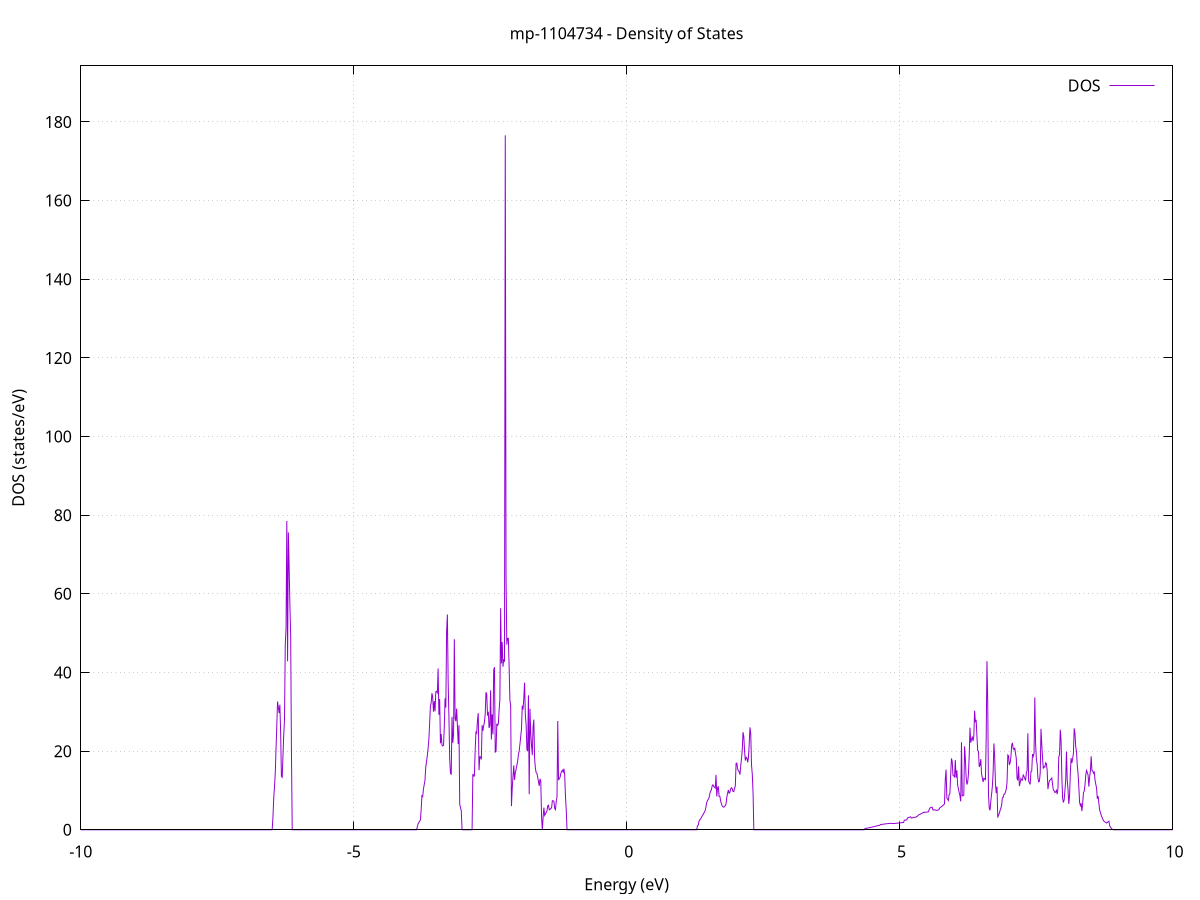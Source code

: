 set title 'mp-1104734 - Density of States'
set xlabel 'Energy (eV)'
set ylabel 'DOS (states/eV)'
set grid
set xrange [-10:10]
set yrange [0:194.256]
set xzeroaxis lt -1
set terminal png size 800,600
set output 'mp-1104734_dos_gnuplot.png'
plot '-' using 1:2 with lines title 'DOS'
-18.076300 0.000000
-18.062200 0.000000
-18.048100 0.000000
-18.033900 0.000000
-18.019800 0.000000
-18.005600 0.000000
-17.991500 0.000000
-17.977300 0.000000
-17.963200 0.000000
-17.949100 0.000000
-17.934900 0.000000
-17.920800 0.000000
-17.906600 0.000000
-17.892500 0.000000
-17.878400 0.000000
-17.864200 0.000000
-17.850100 0.000000
-17.835900 0.000000
-17.821800 0.000000
-17.807600 0.000000
-17.793500 0.000000
-17.779400 0.000000
-17.765200 0.000000
-17.751100 0.000000
-17.736900 0.000000
-17.722800 0.000000
-17.708700 0.000000
-17.694500 0.000000
-17.680400 0.000000
-17.666200 0.000000
-17.652100 0.000000
-17.637900 0.000000
-17.623800 0.000000
-17.609700 0.000000
-17.595500 0.000000
-17.581400 0.000000
-17.567200 0.000000
-17.553100 0.000000
-17.539000 0.000000
-17.524800 0.000000
-17.510700 0.000000
-17.496500 0.000000
-17.482400 0.000000
-17.468200 0.000000
-17.454100 0.000000
-17.440000 0.000000
-17.425800 0.000000
-17.411700 0.000000
-17.397500 0.000000
-17.383400 0.000000
-17.369300 0.000000
-17.355100 0.000000
-17.341000 0.000000
-17.326800 0.000000
-17.312700 0.000000
-17.298500 0.000000
-17.284400 0.000000
-17.270300 0.000000
-17.256100 0.000000
-17.242000 0.000000
-17.227800 0.000000
-17.213700 0.000000
-17.199600 0.000000
-17.185400 0.000000
-17.171300 0.000000
-17.157100 0.000000
-17.143000 0.000000
-17.128800 0.000000
-17.114700 0.000000
-17.100600 0.000000
-17.086400 0.000000
-17.072300 0.000000
-17.058100 0.000000
-17.044000 0.000000
-17.029900 0.000000
-17.015700 0.000000
-17.001600 0.000000
-16.987400 0.000000
-16.973300 0.000000
-16.959100 0.000000
-16.945000 0.000000
-16.930900 0.000000
-16.916700 0.000000
-16.902600 0.000000
-16.888400 0.000000
-16.874300 0.000000
-16.860200 0.000000
-16.846000 0.000000
-16.831900 0.000000
-16.817700 0.000000
-16.803600 0.000000
-16.789400 8.651400
-16.775300 34.704800
-16.761200 99.528600
-16.747000 130.820700
-16.732900 0.000000
-16.718700 0.000000
-16.704600 0.000000
-16.690500 0.000000
-16.676300 0.000000
-16.662200 0.000000
-16.648000 0.000000
-16.633900 0.000000
-16.619700 0.000000
-16.605600 0.000000
-16.591500 0.000000
-16.577300 0.000000
-16.563200 0.000000
-16.549000 0.000000
-16.534900 0.000000
-16.520800 0.000000
-16.506600 0.000000
-16.492500 0.000000
-16.478300 0.000000
-16.464200 0.000000
-16.450000 0.000000
-16.435900 0.000000
-16.421800 0.000000
-16.407600 0.000000
-16.393500 0.000000
-16.379300 0.000000
-16.365200 0.000000
-16.351100 0.000000
-16.336900 0.000000
-16.322800 0.000000
-16.308600 0.000000
-16.294500 0.000000
-16.280300 0.000000
-16.266200 0.000000
-16.252100 0.000000
-16.237900 0.000000
-16.223800 0.000000
-16.209600 0.000000
-16.195500 0.000000
-16.181400 0.000000
-16.167200 0.000000
-16.153100 0.000000
-16.138900 0.000000
-16.124800 0.000000
-16.110600 0.000000
-16.096500 0.000000
-16.082400 0.000000
-16.068200 0.000000
-16.054100 0.000000
-16.039900 0.000000
-16.025800 0.000000
-16.011700 0.000000
-15.997500 0.000000
-15.983400 0.000000
-15.969200 0.000000
-15.955100 0.000000
-15.940900 0.000000
-15.926800 0.000000
-15.912700 0.000000
-15.898500 0.000000
-15.884400 0.000000
-15.870200 0.000000
-15.856100 0.000000
-15.842000 0.000000
-15.827800 0.000000
-15.813700 0.000000
-15.799500 0.000000
-15.785400 0.000000
-15.771200 0.000000
-15.757100 0.000000
-15.743000 0.000000
-15.728800 0.000000
-15.714700 0.000000
-15.700500 0.000000
-15.686400 0.000000
-15.672300 0.000000
-15.658100 0.000000
-15.644000 0.000000
-15.629800 0.000000
-15.615700 0.000000
-15.601500 0.000000
-15.587400 0.000000
-15.573300 0.000000
-15.559100 0.000000
-15.545000 0.000000
-15.530800 0.000000
-15.516700 0.000000
-15.502600 0.000000
-15.488400 0.000000
-15.474300 0.000000
-15.460100 0.000000
-15.446000 0.000000
-15.431800 0.000000
-15.417700 0.000000
-15.403600 0.000000
-15.389400 0.000000
-15.375300 0.000000
-15.361100 0.000000
-15.347000 0.000000
-15.332800 0.000000
-15.318700 0.000000
-15.304600 0.000000
-15.290400 27.517500
-15.276300 50.738900
-15.262100 81.003800
-15.248000 67.445100
-15.233900 24.303300
-15.219700 55.374900
-15.205600 113.280400
-15.191400 61.831600
-15.177300 183.863500
-15.163100 158.724800
-15.149000 0.000000
-15.134900 0.000000
-15.120700 0.000000
-15.106600 0.000000
-15.092400 0.000000
-15.078300 0.000000
-15.064200 0.000000
-15.050000 0.000000
-15.035900 0.000000
-15.021700 0.000000
-15.007600 0.000000
-14.993400 0.000000
-14.979300 0.000000
-14.965200 0.000000
-14.951000 0.000000
-14.936900 8.128400
-14.922700 17.621100
-14.908600 28.827000
-14.894500 44.245400
-14.880300 61.824100
-14.866200 49.673300
-14.852000 18.654800
-14.837900 92.222700
-14.823700 103.304600
-14.809600 89.337900
-14.795500 17.298600
-14.781300 0.000000
-14.767200 0.000000
-14.753000 0.000000
-14.738900 0.000000
-14.724800 0.000000
-14.710600 0.000000
-14.696500 0.000000
-14.682300 0.000000
-14.668200 0.000000
-14.654000 0.000000
-14.639900 0.000000
-14.625800 0.000000
-14.611600 0.000000
-14.597500 0.000000
-14.583300 0.000000
-14.569200 0.000000
-14.555100 0.000000
-14.540900 0.000000
-14.526800 0.000000
-14.512600 0.000000
-14.498500 0.000000
-14.484300 0.000000
-14.470200 0.000000
-14.456100 0.000000
-14.441900 0.000000
-14.427800 0.000000
-14.413600 0.000000
-14.399500 0.000000
-14.385400 0.000000
-14.371200 0.000000
-14.357100 0.000000
-14.342900 0.000000
-14.328800 0.000000
-14.314600 0.000000
-14.300500 0.000000
-14.286400 0.000000
-14.272200 0.000000
-14.258100 0.000000
-14.243900 0.000000
-14.229800 0.000000
-14.215700 0.000000
-14.201500 0.000000
-14.187400 0.000000
-14.173200 0.000000
-14.159100 0.000000
-14.144900 0.000000
-14.130800 0.000000
-14.116700 0.000000
-14.102500 0.000000
-14.088400 0.000000
-14.074200 0.000000
-14.060100 0.000000
-14.046000 0.000000
-14.031800 0.000000
-14.017700 0.000000
-14.003500 0.000000
-13.989400 0.000000
-13.975200 0.000000
-13.961100 0.000000
-13.947000 0.000000
-13.932800 0.000000
-13.918700 0.000000
-13.904500 0.000000
-13.890400 0.000000
-13.876300 0.000000
-13.862100 0.000000
-13.848000 0.000000
-13.833800 0.000000
-13.819700 0.000000
-13.805500 0.000000
-13.791400 0.000000
-13.777300 0.000000
-13.763100 0.000000
-13.749000 0.000000
-13.734800 0.000000
-13.720700 0.000000
-13.706600 0.000000
-13.692400 0.000000
-13.678300 0.000000
-13.664100 0.000000
-13.650000 0.000000
-13.635800 0.000000
-13.621700 0.000000
-13.607600 0.000000
-13.593400 0.000000
-13.579300 0.000000
-13.565100 0.000000
-13.551000 0.000000
-13.536900 0.000000
-13.522700 0.000000
-13.508600 0.000000
-13.494400 0.000000
-13.480300 0.000000
-13.466100 0.000000
-13.452000 0.000000
-13.437900 0.000000
-13.423700 0.000000
-13.409600 0.000000
-13.395400 0.000000
-13.381300 0.000000
-13.367200 0.000000
-13.353000 0.000000
-13.338900 0.000000
-13.324700 0.000000
-13.310600 0.000000
-13.296400 0.000000
-13.282300 0.000000
-13.268200 0.000000
-13.254000 0.000000
-13.239900 0.000000
-13.225700 0.000000
-13.211600 0.000000
-13.197500 0.000000
-13.183300 0.000000
-13.169200 0.000000
-13.155000 0.000000
-13.140900 0.000000
-13.126700 0.000000
-13.112600 0.000000
-13.098500 0.000000
-13.084300 0.000000
-13.070200 0.000000
-13.056000 0.000000
-13.041900 0.000000
-13.027800 0.000000
-13.013600 0.000000
-12.999500 0.000000
-12.985300 0.000000
-12.971200 0.000000
-12.957000 0.000000
-12.942900 0.000000
-12.928800 0.000000
-12.914600 0.000000
-12.900500 0.000000
-12.886300 0.000000
-12.872200 0.000000
-12.858100 0.000000
-12.843900 0.000000
-12.829800 0.000000
-12.815600 0.000000
-12.801500 0.000000
-12.787300 0.000000
-12.773200 0.000000
-12.759100 0.000000
-12.744900 0.000000
-12.730800 0.000000
-12.716600 0.000000
-12.702500 0.000000
-12.688400 0.000000
-12.674200 0.000000
-12.660100 0.000000
-12.645900 0.000000
-12.631800 0.000000
-12.617600 0.000000
-12.603500 0.000000
-12.589400 0.000000
-12.575200 0.000000
-12.561100 0.000000
-12.546900 0.000000
-12.532800 0.000000
-12.518700 0.000000
-12.504500 0.000000
-12.490400 0.000000
-12.476200 0.000000
-12.462100 0.000000
-12.447900 0.000000
-12.433800 0.000000
-12.419700 0.000000
-12.405500 0.000000
-12.391400 0.000000
-12.377200 0.000000
-12.363100 0.000000
-12.349000 0.000000
-12.334800 0.000000
-12.320700 0.000000
-12.306500 0.000000
-12.292400 0.000000
-12.278200 0.000000
-12.264100 0.000000
-12.250000 0.000000
-12.235800 0.000000
-12.221700 0.000000
-12.207500 0.000000
-12.193400 0.000000
-12.179300 0.000000
-12.165100 0.000000
-12.151000 0.000000
-12.136800 0.000000
-12.122700 0.000000
-12.108500 0.000000
-12.094400 0.000000
-12.080300 0.000000
-12.066100 0.000000
-12.052000 0.000000
-12.037800 2.911300
-12.023700 4.952300
-12.009600 7.428900
-11.995400 11.072200
-11.981300 12.844300
-11.967100 14.409600
-11.953000 21.760800
-11.938800 32.112500
-11.924700 51.193700
-11.910600 55.653200
-11.896400 32.850900
-11.882300 0.000000
-11.868100 0.000000
-11.854000 0.000000
-11.839900 0.000000
-11.825700 0.000000
-11.811600 0.000000
-11.797400 0.000000
-11.783300 0.000000
-11.769100 0.000000
-11.755000 0.000000
-11.740900 0.000000
-11.726700 0.000000
-11.712600 0.000000
-11.698400 0.000000
-11.684300 0.000000
-11.670200 0.000000
-11.656000 0.000000
-11.641900 0.000000
-11.627700 0.000000
-11.613600 0.000000
-11.599400 0.000000
-11.585300 0.000000
-11.571200 0.000000
-11.557000 0.000000
-11.542900 0.000000
-11.528700 0.000000
-11.514600 0.000000
-11.500500 0.000000
-11.486300 0.000000
-11.472200 0.000000
-11.458000 0.000000
-11.443900 0.000000
-11.429700 0.000000
-11.415600 0.000000
-11.401500 0.000000
-11.387300 0.000000
-11.373200 0.000000
-11.359000 0.000000
-11.344900 0.000000
-11.330800 0.000000
-11.316600 0.000000
-11.302500 0.000000
-11.288300 0.000000
-11.274200 0.000000
-11.260000 0.000000
-11.245900 0.000000
-11.231800 0.000000
-11.217600 0.000000
-11.203500 0.000000
-11.189300 0.000000
-11.175200 0.000000
-11.161000 0.000000
-11.146900 0.000000
-11.132800 0.000000
-11.118600 0.000000
-11.104500 0.000000
-11.090300 0.000000
-11.076200 0.000000
-11.062100 0.000000
-11.047900 0.000000
-11.033800 0.000000
-11.019600 0.000000
-11.005500 0.000000
-10.991300 0.000000
-10.977200 0.000000
-10.963100 0.000000
-10.948900 0.000000
-10.934800 0.000000
-10.920600 0.000000
-10.906500 0.000000
-10.892400 0.000000
-10.878200 0.000000
-10.864100 0.000000
-10.849900 0.000000
-10.835800 0.000000
-10.821600 0.000000
-10.807500 0.000000
-10.793400 0.000000
-10.779200 0.000000
-10.765100 0.000000
-10.750900 0.000000
-10.736800 0.000000
-10.722700 0.000000
-10.708500 0.000000
-10.694400 0.000000
-10.680200 0.000000
-10.666100 0.000000
-10.651900 0.000000
-10.637800 0.000000
-10.623700 0.000000
-10.609500 0.000000
-10.595400 0.000000
-10.581200 0.000000
-10.567100 0.000000
-10.553000 0.000000
-10.538800 0.000000
-10.524700 0.000000
-10.510500 0.000000
-10.496400 0.000000
-10.482200 0.000000
-10.468100 0.000000
-10.454000 0.000000
-10.439800 0.000000
-10.425700 0.000000
-10.411500 0.000000
-10.397400 0.000000
-10.383300 0.000000
-10.369100 0.000000
-10.355000 0.000000
-10.340800 0.000000
-10.326700 0.000000
-10.312500 0.000000
-10.298400 0.000000
-10.284300 0.000000
-10.270100 0.000000
-10.256000 0.000000
-10.241800 0.000000
-10.227700 0.000000
-10.213600 0.000000
-10.199400 0.000000
-10.185300 0.000000
-10.171100 0.000000
-10.157000 0.000000
-10.142800 0.000000
-10.128700 0.000000
-10.114600 0.000000
-10.100400 0.000000
-10.086300 0.000000
-10.072100 0.000000
-10.058000 0.000000
-10.043900 0.000000
-10.029700 0.000000
-10.015600 0.000000
-10.001400 0.000000
-9.987300 0.000000
-9.973100 0.000000
-9.959000 0.000000
-9.944900 0.000000
-9.930700 0.000000
-9.916600 0.000000
-9.902400 0.000000
-9.888300 0.000000
-9.874200 0.000000
-9.860000 0.000000
-9.845900 0.000000
-9.831700 0.000000
-9.817600 0.000000
-9.803400 0.000000
-9.789300 0.000000
-9.775200 0.000000
-9.761000 0.000000
-9.746900 0.000000
-9.732700 0.000000
-9.718600 0.000000
-9.704500 0.000000
-9.690300 0.000000
-9.676200 0.000000
-9.662000 0.000000
-9.647900 0.000000
-9.633700 0.000000
-9.619600 0.000000
-9.605500 0.000000
-9.591300 0.000000
-9.577200 0.000000
-9.563000 0.000000
-9.548900 0.000000
-9.534800 0.000000
-9.520600 0.000000
-9.506500 0.000000
-9.492300 0.000000
-9.478200 0.000000
-9.464000 0.000000
-9.449900 0.000000
-9.435800 0.000000
-9.421600 0.000000
-9.407500 0.000000
-9.393300 0.000000
-9.379200 0.000000
-9.365100 0.000000
-9.350900 0.000000
-9.336800 0.000000
-9.322600 0.000000
-9.308500 0.000000
-9.294300 0.000000
-9.280200 0.000000
-9.266100 0.000000
-9.251900 0.000000
-9.237800 0.000000
-9.223600 0.000000
-9.209500 0.000000
-9.195400 0.000000
-9.181200 0.000000
-9.167100 0.000000
-9.152900 0.000000
-9.138800 0.000000
-9.124600 0.000000
-9.110500 0.000000
-9.096400 0.000000
-9.082200 0.000000
-9.068100 0.000000
-9.053900 0.000000
-9.039800 0.000000
-9.025700 0.000000
-9.011500 0.000000
-8.997400 0.000000
-8.983200 0.000000
-8.969100 0.000000
-8.954900 0.000000
-8.940800 0.000000
-8.926700 0.000000
-8.912500 0.000000
-8.898400 0.000000
-8.884200 0.000000
-8.870100 0.000000
-8.856000 0.000000
-8.841800 0.000000
-8.827700 0.000000
-8.813500 0.000000
-8.799400 0.000000
-8.785200 0.000000
-8.771100 0.000000
-8.757000 0.000000
-8.742800 0.000000
-8.728700 0.000000
-8.714500 0.000000
-8.700400 0.000000
-8.686300 0.000000
-8.672100 0.000000
-8.658000 0.000000
-8.643800 0.000000
-8.629700 0.000000
-8.615500 0.000000
-8.601400 0.000000
-8.587300 0.000000
-8.573100 0.000000
-8.559000 0.000000
-8.544800 0.000000
-8.530700 0.000000
-8.516600 0.000000
-8.502400 0.000000
-8.488300 0.000000
-8.474100 0.000000
-8.460000 0.000000
-8.445800 0.000000
-8.431700 0.000000
-8.417600 0.000000
-8.403400 0.000000
-8.389300 0.000000
-8.375100 0.000000
-8.361000 0.000000
-8.346900 0.000000
-8.332700 0.000000
-8.318600 0.000000
-8.304400 0.000000
-8.290300 0.000000
-8.276100 0.000000
-8.262000 0.000000
-8.247900 0.000000
-8.233700 0.000000
-8.219600 0.000000
-8.205400 0.000000
-8.191300 0.000000
-8.177200 0.000000
-8.163000 0.000000
-8.148900 0.000000
-8.134700 0.000000
-8.120600 0.000000
-8.106400 0.000000
-8.092300 0.000000
-8.078200 0.000000
-8.064000 0.000000
-8.049900 0.000000
-8.035700 0.000000
-8.021600 0.000000
-8.007500 0.000000
-7.993300 0.000000
-7.979200 0.000000
-7.965000 0.000000
-7.950900 0.000000
-7.936700 0.000000
-7.922600 0.000000
-7.908500 0.000000
-7.894300 0.000000
-7.880200 0.000000
-7.866000 0.000000
-7.851900 0.000000
-7.837800 0.000000
-7.823600 0.000000
-7.809500 0.000000
-7.795300 0.000000
-7.781200 0.000000
-7.767000 0.000000
-7.752900 0.000000
-7.738800 0.000000
-7.724600 0.000000
-7.710500 0.000000
-7.696300 0.000000
-7.682200 0.000000
-7.668100 0.000000
-7.653900 0.000000
-7.639800 0.000000
-7.625600 0.000000
-7.611500 0.000000
-7.597300 0.000000
-7.583200 0.000000
-7.569100 0.000000
-7.554900 0.000000
-7.540800 0.000000
-7.526600 0.000000
-7.512500 0.000000
-7.498400 0.000000
-7.484200 0.000000
-7.470100 0.000000
-7.455900 0.000000
-7.441800 0.000000
-7.427600 0.000000
-7.413500 0.000000
-7.399400 0.000000
-7.385200 0.000000
-7.371100 0.000000
-7.356900 0.000000
-7.342800 0.000000
-7.328700 0.000000
-7.314500 0.000000
-7.300400 0.000000
-7.286200 0.000000
-7.272100 0.000000
-7.257900 0.000000
-7.243800 0.000000
-7.229700 0.000000
-7.215500 0.000000
-7.201400 0.000000
-7.187200 0.000000
-7.173100 0.000000
-7.159000 0.000000
-7.144800 0.000000
-7.130700 0.000000
-7.116500 0.000000
-7.102400 0.000000
-7.088200 0.000000
-7.074100 0.000000
-7.060000 0.000000
-7.045800 0.000000
-7.031700 0.000000
-7.017500 0.000000
-7.003400 0.000000
-6.989300 0.000000
-6.975100 0.000000
-6.961000 0.000000
-6.946800 0.000000
-6.932700 0.000000
-6.918500 0.000000
-6.904400 0.000000
-6.890300 0.000000
-6.876100 0.000000
-6.862000 0.000000
-6.847800 0.000000
-6.833700 0.000000
-6.819500 0.000000
-6.805400 0.000000
-6.791300 0.000000
-6.777100 0.000000
-6.763000 0.000000
-6.748800 0.000000
-6.734700 0.000000
-6.720600 0.000000
-6.706400 0.000000
-6.692300 0.000000
-6.678100 0.000000
-6.664000 0.000000
-6.649800 0.000000
-6.635700 0.000000
-6.621600 0.000000
-6.607400 0.000000
-6.593300 0.000000
-6.579100 0.000000
-6.565000 0.000000
-6.550900 0.000000
-6.536700 0.000000
-6.522600 0.000000
-6.508400 0.000000
-6.494300 0.000000
-6.480100 3.004600
-6.466000 7.902700
-6.451900 10.868800
-6.437700 14.218500
-6.423600 20.507000
-6.409400 26.343300
-6.395300 32.612200
-6.381200 31.147500
-6.367000 29.688500
-6.352900 31.787100
-6.338700 24.640900
-6.324600 13.598000
-6.310400 13.355900
-6.296300 18.657100
-6.282200 24.036900
-6.268000 28.061900
-6.253900 47.095300
-6.239700 51.149200
-6.225600 78.513000
-6.211500 42.834000
-6.197300 75.626500
-6.183200 66.903800
-6.169000 57.074000
-6.154900 49.348800
-6.140700 19.566300
-6.126600 0.000000
-6.112500 0.000000
-6.098300 0.000000
-6.084200 0.000000
-6.070000 0.000000
-6.055900 0.000000
-6.041800 0.000000
-6.027600 0.000000
-6.013500 0.000000
-5.999300 0.000000
-5.985200 0.000000
-5.971000 0.000000
-5.956900 0.000000
-5.942800 0.000000
-5.928600 0.000000
-5.914500 0.000000
-5.900300 0.000000
-5.886200 0.000000
-5.872100 0.000000
-5.857900 0.000000
-5.843800 0.000000
-5.829600 0.000000
-5.815500 0.000000
-5.801300 0.000000
-5.787200 0.000000
-5.773100 0.000000
-5.758900 0.000000
-5.744800 0.000000
-5.730600 0.000000
-5.716500 0.000000
-5.702400 0.000000
-5.688200 0.000000
-5.674100 0.000000
-5.659900 0.000000
-5.645800 0.000000
-5.631600 0.000000
-5.617500 0.000000
-5.603400 0.000000
-5.589200 0.000000
-5.575100 0.000000
-5.560900 0.000000
-5.546800 0.000000
-5.532700 0.000000
-5.518500 0.000000
-5.504400 0.000000
-5.490200 0.000000
-5.476100 0.000000
-5.461900 0.000000
-5.447800 0.000000
-5.433700 0.000000
-5.419500 0.000000
-5.405400 0.000000
-5.391200 0.000000
-5.377100 0.000000
-5.363000 0.000000
-5.348800 0.000000
-5.334700 0.000000
-5.320500 0.000000
-5.306400 0.000000
-5.292200 0.000000
-5.278100 0.000000
-5.264000 0.000000
-5.249800 0.000000
-5.235700 0.000000
-5.221500 0.000000
-5.207400 0.000000
-5.193300 0.000000
-5.179100 0.000000
-5.165000 0.000000
-5.150800 0.000000
-5.136700 0.000000
-5.122500 0.000000
-5.108400 0.000000
-5.094300 0.000000
-5.080100 0.000000
-5.066000 0.000000
-5.051800 0.000000
-5.037700 0.000000
-5.023600 0.000000
-5.009400 0.000000
-4.995300 0.000000
-4.981100 0.000000
-4.967000 0.000000
-4.952800 0.000000
-4.938700 0.000000
-4.924600 0.000000
-4.910400 0.000000
-4.896300 0.000000
-4.882100 0.000000
-4.868000 0.000000
-4.853900 0.000000
-4.839700 0.000000
-4.825600 0.000000
-4.811400 0.000000
-4.797300 0.000000
-4.783100 0.000000
-4.769000 0.000000
-4.754900 0.000000
-4.740700 0.000000
-4.726600 0.000000
-4.712400 0.000000
-4.698300 0.000000
-4.684200 0.000000
-4.670000 0.000000
-4.655900 0.000000
-4.641700 0.000000
-4.627600 0.000000
-4.613400 0.000000
-4.599300 0.000000
-4.585200 0.000000
-4.571000 0.000000
-4.556900 0.000000
-4.542700 0.000000
-4.528600 0.000000
-4.514500 0.000000
-4.500300 0.000000
-4.486200 0.000000
-4.472000 0.000000
-4.457900 0.000000
-4.443700 0.000000
-4.429600 0.000000
-4.415500 0.000000
-4.401300 0.000000
-4.387200 0.000000
-4.373000 0.000000
-4.358900 0.000000
-4.344800 0.000000
-4.330600 0.000000
-4.316500 0.000000
-4.302300 0.000000
-4.288200 0.000000
-4.274000 0.000000
-4.259900 0.000000
-4.245800 0.000000
-4.231600 0.000000
-4.217500 0.000000
-4.203300 0.000000
-4.189200 0.000000
-4.175100 0.000000
-4.160900 0.000000
-4.146800 0.000000
-4.132600 0.000000
-4.118500 0.000000
-4.104300 0.000000
-4.090200 0.000000
-4.076100 0.000000
-4.061900 0.000000
-4.047800 0.000000
-4.033600 0.000000
-4.019500 0.000000
-4.005400 0.000000
-3.991200 0.000000
-3.977100 0.000000
-3.962900 0.000000
-3.948800 0.000000
-3.934600 0.000000
-3.920500 0.000000
-3.906400 0.000000
-3.892200 0.000000
-3.878100 0.000000
-3.863900 0.000000
-3.849800 0.000000
-3.835700 0.687500
-3.821500 1.527700
-3.807400 1.830700
-3.793200 2.155200
-3.779100 2.501000
-3.764900 4.949900
-3.750800 8.643200
-3.736700 8.437000
-3.722500 10.382200
-3.708400 11.487100
-3.694200 12.611200
-3.680100 15.974300
-3.666000 17.374500
-3.651800 18.819700
-3.637700 20.692500
-3.623500 22.971900
-3.609400 27.014700
-3.595200 31.482200
-3.581100 32.267000
-3.567000 34.724300
-3.552800 33.632200
-3.538700 30.017700
-3.524500 32.712800
-3.510400 30.109400
-3.496300 35.066700
-3.482100 35.210600
-3.468000 34.855300
-3.453800 41.016600
-3.439700 29.247000
-3.425500 33.246400
-3.411400 21.978100
-3.397300 24.369600
-3.383100 21.529500
-3.369000 21.310100
-3.354800 21.461200
-3.340700 26.276100
-3.326600 33.423100
-3.312400 31.085500
-3.298300 50.459600
-3.284100 54.740400
-3.270000 37.703600
-3.255800 28.690500
-3.241700 17.976800
-3.227600 14.333200
-3.213400 14.150900
-3.199300 28.711600
-3.185100 22.107200
-3.171000 24.200400
-3.156900 48.465500
-3.142700 28.308700
-3.128600 27.603400
-3.114400 30.801100
-3.100300 26.416900
-3.086100 21.803200
-3.072000 26.598600
-3.057900 6.507100
-3.043700 5.569700
-3.029600 4.927500
-3.015400 0.000000
-3.001300 0.000000
-2.987200 0.000000
-2.973000 0.000000
-2.958900 0.000000
-2.944700 0.000000
-2.930600 0.000000
-2.916400 0.000000
-2.902300 0.000000
-2.888200 0.000000
-2.874000 0.000000
-2.859900 0.000000
-2.845700 0.000000
-2.831600 0.000000
-2.817500 14.209000
-2.803300 13.658700
-2.789200 13.662400
-2.775000 20.188100
-2.760900 24.995300
-2.746700 24.624100
-2.732600 27.908500
-2.718500 29.647800
-2.704300 15.147100
-2.690200 18.560200
-2.676000 18.571300
-2.661900 17.880500
-2.647700 26.608500
-2.633600 25.165500
-2.619500 26.390600
-2.605300 27.404300
-2.591200 29.299300
-2.577000 34.976700
-2.562900 34.406100
-2.548800 29.043600
-2.534600 30.014100
-2.520500 25.891100
-2.506300 26.584100
-2.492200 35.482300
-2.478000 22.946400
-2.463900 29.327800
-2.449800 24.266800
-2.435600 40.606200
-2.421500 41.362700
-2.407300 19.751200
-2.393200 19.883500
-2.379100 26.962400
-2.364900 26.543300
-2.350800 26.911400
-2.336600 30.397800
-2.322500 33.142300
-2.308300 56.348200
-2.294200 42.302500
-2.280100 47.735300
-2.265900 41.466800
-2.251800 43.366300
-2.237600 42.738300
-2.223500 176.596500
-2.209400 64.054400
-2.195200 47.105500
-2.181100 48.682100
-2.166900 48.690400
-2.152800 41.416300
-2.138600 32.932100
-2.124500 31.602200
-2.110400 6.010300
-2.096200 10.534700
-2.082100 13.561100
-2.067900 16.373000
-2.053800 12.682100
-2.039700 14.501900
-2.025500 15.329800
-2.011400 16.394400
-1.997200 17.405100
-1.983100 19.102100
-1.968900 20.002500
-1.954800 21.828000
-1.940700 23.715200
-1.926500 25.657800
-1.912400 31.553400
-1.898200 30.574400
-1.884100 33.401500
-1.870000 37.401700
-1.855800 29.096400
-1.841700 26.804500
-1.827500 20.458800
-1.813400 19.976000
-1.799200 34.209600
-1.785100 9.046300
-1.771000 30.755200
-1.756800 24.555800
-1.742700 21.512700
-1.728500 18.976700
-1.714400 26.179000
-1.700300 28.011800
-1.686100 18.076600
-1.672000 15.674700
-1.657800 14.522200
-1.643700 14.361700
-1.629500 13.327500
-1.615400 12.262900
-1.601300 11.167800
-1.587100 12.945500
-1.573000 12.389800
-1.558800 3.333400
-1.544700 0.000000
-1.530600 3.136200
-1.516400 5.637800
-1.502300 3.664200
-1.488100 4.045500
-1.474000 4.410000
-1.459800 4.757700
-1.445700 6.090900
-1.431600 6.239000
-1.417400 5.080500
-1.403300 5.230900
-1.389100 5.401200
-1.375000 5.591400
-1.360900 7.384700
-1.346700 7.389500
-1.332600 7.236800
-1.318400 5.398300
-1.304300 5.119000
-1.290100 7.209900
-1.276000 8.359900
-1.261900 27.666900
-1.247700 12.599800
-1.233600 13.046600
-1.219400 13.354200
-1.205300 14.379700
-1.191200 14.846600
-1.177000 15.151700
-1.162900 14.682400
-1.148700 15.534000
-1.134600 13.863100
-1.120400 8.392500
-1.106300 4.897600
-1.092200 0.000000
-1.078000 0.000000
-1.063900 0.000000
-1.049700 0.000000
-1.035600 0.000000
-1.021500 0.000000
-1.007300 0.000000
-0.993200 0.000000
-0.979000 0.000000
-0.964900 0.000000
-0.950700 0.000000
-0.936600 0.000000
-0.922500 0.000000
-0.908300 0.000000
-0.894200 0.000000
-0.880000 0.000000
-0.865900 0.000000
-0.851800 0.000000
-0.837600 0.000000
-0.823500 0.000000
-0.809300 0.000000
-0.795200 0.000000
-0.781000 0.000000
-0.766900 0.000000
-0.752800 0.000000
-0.738600 0.000000
-0.724500 0.000000
-0.710300 0.000000
-0.696200 0.000000
-0.682100 0.000000
-0.667900 0.000000
-0.653800 0.000000
-0.639600 0.000000
-0.625500 0.000000
-0.611300 0.000000
-0.597200 0.000000
-0.583100 0.000000
-0.568900 0.000000
-0.554800 0.000000
-0.540600 0.000000
-0.526500 0.000000
-0.512400 0.000000
-0.498200 0.000000
-0.484100 0.000000
-0.469900 0.000000
-0.455800 0.000000
-0.441600 0.000000
-0.427500 0.000000
-0.413400 0.000000
-0.399200 0.000000
-0.385100 0.000000
-0.370900 0.000000
-0.356800 0.000000
-0.342700 0.000000
-0.328500 0.000000
-0.314400 0.000000
-0.300200 0.000000
-0.286100 0.000000
-0.271900 0.000000
-0.257800 0.000000
-0.243700 0.000000
-0.229500 0.000000
-0.215400 0.000000
-0.201200 0.000000
-0.187100 0.000000
-0.173000 0.000000
-0.158800 0.000000
-0.144700 0.000000
-0.130500 0.000000
-0.116400 0.000000
-0.102200 0.000000
-0.088100 0.000000
-0.074000 0.000000
-0.059800 0.000000
-0.045700 0.000000
-0.031500 0.000000
-0.017400 0.000000
-0.003300 0.000000
0.010900 0.000000
0.025000 0.000000
0.039200 0.000000
0.053300 0.000000
0.067500 0.000000
0.081600 0.000000
0.095700 0.000000
0.109900 0.000000
0.124000 0.000000
0.138200 0.000000
0.152300 0.000000
0.166400 0.000000
0.180600 0.000000
0.194700 0.000000
0.208900 0.000000
0.223000 0.000000
0.237200 0.000000
0.251300 0.000000
0.265400 0.000000
0.279600 0.000000
0.293700 0.000000
0.307900 0.000000
0.322000 0.000000
0.336100 0.000000
0.350300 0.000000
0.364400 0.000000
0.378600 0.000000
0.392700 0.000000
0.406900 0.000000
0.421000 0.000000
0.435100 0.000000
0.449300 0.000000
0.463400 0.000000
0.477600 0.000000
0.491700 0.000000
0.505800 0.000000
0.520000 0.000000
0.534100 0.000000
0.548300 0.000000
0.562400 0.000000
0.576600 0.000000
0.590700 0.000000
0.604800 0.000000
0.619000 0.000000
0.633100 0.000000
0.647300 0.000000
0.661400 0.000000
0.675500 0.000000
0.689700 0.000000
0.703800 0.000000
0.718000 0.000000
0.732100 0.000000
0.746300 0.000000
0.760400 0.000000
0.774500 0.000000
0.788700 0.000000
0.802800 0.000000
0.817000 0.000000
0.831100 0.000000
0.845200 0.000000
0.859400 0.000000
0.873500 0.000000
0.887700 0.000000
0.901800 0.000000
0.916000 0.000000
0.930100 0.000000
0.944200 0.000000
0.958400 0.000000
0.972500 0.000000
0.986700 0.000000
1.000800 0.000000
1.014900 0.000000
1.029100 0.000000
1.043200 0.000000
1.057400 0.000000
1.071500 0.000000
1.085700 0.000000
1.099800 0.000000
1.113900 0.000000
1.128100 0.000000
1.142200 0.000000
1.156400 0.000000
1.170500 0.000000
1.184600 0.000000
1.198800 0.000000
1.212900 0.000000
1.227100 0.000000
1.241200 0.000000
1.255400 0.000000
1.269500 0.000000
1.283600 0.000000
1.297800 1.020100
1.311900 1.177600
1.326100 2.208800
1.340200 2.497100
1.354300 2.799000
1.368500 3.114300
1.382600 3.443200
1.396800 3.785700
1.410900 4.141600
1.425100 4.511100
1.439200 4.894200
1.453300 5.838100
1.467500 6.988700
1.481600 7.389800
1.495800 7.777000
1.509900 8.150500
1.524100 9.186300
1.538200 9.833600
1.552300 10.145200
1.566500 11.128400
1.580600 11.433700
1.594800 11.036800
1.608900 10.872700
1.623000 10.608600
1.637200 13.954700
1.651300 8.453500
1.665500 10.625900
1.679600 11.040900
1.693800 8.497000
1.707900 8.495100
1.722000 7.311000
1.736200 6.628300
1.750300 6.049700
1.764500 5.844300
1.778600 5.754800
1.792700 5.887400
1.806900 6.138400
1.821000 6.579600
1.835200 8.296100
1.849300 9.275000
1.863500 10.112500
1.877600 9.303900
1.891700 9.512500
1.905900 10.377000
1.920000 10.693900
1.934200 10.454800
1.948300 9.752700
1.962400 9.692800
1.976600 10.481900
1.990700 11.136200
2.004900 16.879600
2.019000 16.964500
2.033200 15.421500
2.047300 15.040200
2.061400 14.776300
2.075600 14.023600
2.089700 16.232100
2.103900 18.088000
2.118000 20.362700
2.132100 24.827100
2.146300 23.704400
2.160400 19.987200
2.174600 17.603300
2.188700 18.433000
2.202900 18.290100
2.217000 17.145900
2.231100 18.359600
2.245300 21.831600
2.259400 26.047600
2.273600 24.341100
2.287700 16.507200
2.301800 14.079900
2.316000 9.330800
2.330100 0.000000
2.344300 0.000000
2.358400 0.000000
2.372600 0.000000
2.386700 0.000000
2.400800 0.000000
2.415000 0.000000
2.429100 0.000000
2.443300 0.000000
2.457400 0.000000
2.471500 0.000000
2.485700 0.000000
2.499800 0.000000
2.514000 0.000000
2.528100 0.000000
2.542300 0.000000
2.556400 0.000000
2.570500 0.000000
2.584700 0.000000
2.598800 0.000000
2.613000 0.000000
2.627100 0.000000
2.641200 0.000000
2.655400 0.000000
2.669500 0.000000
2.683700 0.000000
2.697800 0.000000
2.712000 0.000000
2.726100 0.000000
2.740200 0.000000
2.754400 0.000000
2.768500 0.000000
2.782700 0.000000
2.796800 0.000000
2.810900 0.000000
2.825100 0.000000
2.839200 0.000000
2.853400 0.000000
2.867500 0.000000
2.881700 0.000000
2.895800 0.000000
2.909900 0.000000
2.924100 0.000000
2.938200 0.000000
2.952400 0.000000
2.966500 0.000000
2.980600 0.000000
2.994800 0.000000
3.008900 0.000000
3.023100 0.000000
3.037200 0.000000
3.051400 0.000000
3.065500 0.000000
3.079600 0.000000
3.093800 0.000000
3.107900 0.000000
3.122100 0.000000
3.136200 0.000000
3.150300 0.000000
3.164500 0.000000
3.178600 0.000000
3.192800 0.000000
3.206900 0.000000
3.221100 0.000000
3.235200 0.000000
3.249300 0.000000
3.263500 0.000000
3.277600 0.000000
3.291800 0.000000
3.305900 0.000000
3.320000 0.000000
3.334200 0.000000
3.348300 0.000000
3.362500 0.000000
3.376600 0.000000
3.390800 0.000000
3.404900 0.000000
3.419000 0.000000
3.433200 0.000000
3.447300 0.000000
3.461500 0.000000
3.475600 0.000000
3.489700 0.000000
3.503900 0.000000
3.518000 0.000000
3.532200 0.000000
3.546300 0.000000
3.560500 0.000000
3.574600 0.000000
3.588700 0.000000
3.602900 0.000000
3.617000 0.000000
3.631200 0.000000
3.645300 0.000000
3.659400 0.000000
3.673600 0.000000
3.687700 0.000000
3.701900 0.000000
3.716000 0.000000
3.730200 0.000000
3.744300 0.000000
3.758400 0.000000
3.772600 0.000000
3.786700 0.000000
3.800900 0.000000
3.815000 0.000000
3.829100 0.000000
3.843300 0.000000
3.857400 0.000000
3.871600 0.000000
3.885700 0.000000
3.899900 0.000000
3.914000 0.000000
3.928100 0.000000
3.942300 0.000000
3.956400 0.000000
3.970600 0.000000
3.984700 0.000000
3.998800 0.000000
4.013000 0.000000
4.027100 0.000000
4.041300 0.000000
4.055400 0.000000
4.069600 0.000000
4.083700 0.000000
4.097800 0.000000
4.112000 0.000000
4.126100 0.000000
4.140300 0.000000
4.154400 0.000000
4.168500 0.000000
4.182700 0.000000
4.196800 0.000000
4.211000 0.000000
4.225100 0.000000
4.239300 0.000000
4.253400 0.000000
4.267500 0.000000
4.281700 0.000000
4.295800 0.000000
4.310000 0.000000
4.324100 0.000000
4.338200 0.000000
4.352400 0.000000
4.366500 0.319000
4.380700 0.353300
4.394800 0.388800
4.409000 0.425500
4.423100 0.463400
4.437200 0.502600
4.451400 0.543000
4.465500 0.584600
4.479700 0.627500
4.493800 0.671600
4.507900 0.716900
4.522100 0.763400
4.536200 0.811200
4.550400 0.860100
4.564500 0.910300
4.578700 0.961800
4.592800 1.014400
4.606900 1.068300
4.621100 1.123400
4.635200 1.103500
4.649400 1.313900
4.663500 1.346300
4.677600 1.377300
4.691800 1.406800
4.705900 1.434800
4.720100 1.461300
4.734200 1.486400
4.748400 1.510000
4.762500 1.532100
4.776600 1.552700
4.790800 1.571900
4.804900 1.589600
4.819100 1.605800
4.833200 1.620600
4.847300 1.633800
4.861500 1.645600
4.875600 1.570300
4.889800 1.587400
4.903900 1.605000
4.918100 1.623200
4.932200 1.642100
4.946300 1.661500
4.960500 1.681600
4.974600 1.702200
4.988800 1.723500
5.002900 1.745400
5.017000 1.767800
5.031200 1.790900
5.045300 1.814600
5.059500 1.838900
5.073600 1.863800
5.087800 2.444300
5.101900 2.464600
5.116000 2.480700
5.130200 2.492900
5.144300 2.985600
5.158500 3.063100
5.172600 3.140200
5.186700 3.216800
5.200900 3.293000
5.215000 2.971600
5.229200 3.011200
5.243300 3.054500
5.257500 3.101400
5.271600 3.152000
5.285700 3.206300
5.299900 3.183100
5.314000 3.370400
5.328200 3.459700
5.342300 3.713300
5.356400 3.805700
5.370600 3.902400
5.384700 4.003500
5.398900 4.109100
5.413000 4.219000
5.427200 4.333200
5.441300 4.479500
5.455400 4.415300
5.469600 4.450500
5.483700 4.479400
5.497900 4.502000
5.512000 4.531300
5.526100 4.560300
5.540300 5.012900
5.554400 5.538200
5.568600 5.617200
5.582700 5.687100
5.596900 5.748100
5.611000 5.036000
5.625100 5.045500
5.639300 5.060500
5.653400 5.071100
5.667600 4.954400
5.681700 4.952000
5.695800 4.962200
5.710000 5.036100
5.724100 5.203300
5.738300 5.609100
5.752400 5.737400
5.766600 5.876700
5.780700 6.026900
5.794800 6.188000
5.809000 6.391800
5.823100 6.578100
5.837300 12.769100
5.851400 15.289300
5.865600 8.091600
5.879700 7.773400
5.893800 7.452800
5.908000 8.960800
5.922100 9.231700
5.936300 14.013000
5.950400 18.143200
5.964500 17.372000
5.978700 13.842300
5.992800 13.689100
6.007000 13.455500
6.021100 17.758400
6.035300 13.238100
6.049400 15.096600
6.063500 11.473700
6.077700 10.403100
6.091800 9.457800
6.106000 8.637800
6.120100 7.227400
6.134200 22.272000
6.148400 8.662500
6.162500 8.612200
6.176700 8.808700
6.190800 21.227400
6.205000 18.066700
6.219100 13.416600
6.233200 11.500000
6.247400 12.098600
6.261500 14.160900
6.275700 18.862500
6.289800 25.955200
6.303900 22.166900
6.318100 23.063400
6.332200 23.548500
6.346400 22.549600
6.360500 23.853500
6.374700 30.289700
6.388800 27.345300
6.402900 27.958100
6.417100 23.751300
6.431200 20.146900
6.445400 19.910900
6.459500 15.969400
6.473600 16.444300
6.487800 17.964500
6.501900 14.228200
6.516100 13.219100
6.530200 12.149700
6.544400 13.092300
6.558500 12.975400
6.572600 12.594300
6.586800 23.260300
6.600900 42.888100
6.615100 32.245200
6.629200 8.732000
6.643300 5.425100
6.657500 4.944400
6.671600 7.310200
6.685800 9.053200
6.699900 11.054200
6.714100 14.640600
6.728200 21.961000
6.742300 18.543400
6.756500 11.629500
6.770600 9.338200
6.784800 10.995200
6.798900 3.103500
6.813000 3.754700
6.827200 4.169400
6.841300 4.930300
6.855500 5.486100
6.869600 6.232200
6.883800 8.123700
6.897900 8.233200
6.912000 9.050000
6.926200 9.065900
6.940300 9.658200
6.954500 10.309000
6.968600 12.074300
6.982700 19.015500
6.996900 18.788900
7.011000 16.473400
7.025200 17.033100
7.039300 18.388200
7.053500 21.463000
7.067600 22.118100
7.081700 20.640600
7.095900 20.383100
7.110000 20.863400
7.124200 19.441600
7.138300 18.109600
7.152400 13.030100
7.166600 12.543600
7.180700 16.140500
7.194900 11.111900
7.209000 12.015600
7.223200 13.034900
7.237300 12.625700
7.251400 12.607200
7.265600 14.053700
7.279700 13.540000
7.293900 13.033300
7.308000 12.533400
7.322100 14.408600
7.336300 15.129100
7.350400 24.543600
7.364600 12.304900
7.378700 11.944900
7.392900 11.530500
7.407000 14.834600
7.421100 14.920500
7.435300 19.260000
7.449400 18.663800
7.463600 19.413100
7.477700 33.642100
7.491800 21.823900
7.506000 17.948700
7.520100 16.749700
7.534300 13.206000
7.548400 12.191600
7.562600 12.357300
7.576700 14.520500
7.590800 25.693500
7.605000 21.728600
7.619100 18.238800
7.633300 15.556100
7.647400 16.023300
7.661500 15.940500
7.675700 17.024400
7.689800 16.801100
7.704000 15.107700
7.718100 10.325400
7.732300 11.750800
7.746400 12.476000
7.760500 12.678700
7.774700 12.905800
7.788800 13.157300
7.803000 11.467400
7.817100 10.127000
7.831200 9.892000
7.845400 9.468700
7.859500 9.596600
7.873700 10.029500
7.887800 9.062500
7.902000 10.538700
7.916100 18.527900
7.930200 19.114100
7.944400 25.446100
7.958500 22.703500
7.972700 13.477400
7.986800 8.068600
8.000900 6.945700
8.015100 7.567500
8.029200 10.014100
8.043400 12.738200
8.057500 19.871900
8.071700 12.561900
8.085800 10.319700
8.099900 6.569700
8.114100 8.671700
8.128200 14.283300
8.142400 18.216100
8.156500 17.000200
8.170600 18.052300
8.184800 19.362600
8.198900 25.786600
8.213100 24.523500
8.227200 21.139300
8.241400 19.802700
8.255500 16.419700
8.269600 14.318200
8.283800 10.974400
8.297900 6.976500
8.312100 6.161400
8.326200 6.726100
8.340300 4.745700
8.354500 6.624200
8.368600 9.415500
8.382800 9.809100
8.396900 11.410900
8.411100 13.957200
8.425200 15.084000
8.439300 14.571500
8.453500 13.912400
8.467600 10.963800
8.481800 13.511600
8.495900 14.884600
8.510000 18.688700
8.524200 15.077700
8.538300 14.954500
8.552500 14.394000
8.566600 14.818900
8.580800 12.620100
8.594900 11.567300
8.609000 10.586700
8.623200 7.885700
8.637300 8.560300
8.651500 6.610900
8.665600 4.997200
8.679700 4.445000
8.693900 3.659900
8.708000 3.212500
8.722200 2.731700
8.736300 2.294700
8.750500 2.111000
8.764600 1.976700
8.778700 1.841600
8.792900 1.705900
8.807000 1.870100
8.821200 2.040900
8.835300 2.183200
8.849400 1.016400
8.863600 0.702200
8.877700 0.400900
8.891900 0.183400
8.906000 0.049900
8.920200 0.000300
8.934300 0.000000
8.948400 0.000000
8.962600 0.000000
8.976700 0.000000
8.990900 0.000000
9.005000 0.000000
9.019100 0.000000
9.033300 0.000000
9.047400 0.000000
9.061600 0.000000
9.075700 0.000000
9.089900 0.000000
9.104000 0.000000
9.118100 0.000000
9.132300 0.000000
9.146400 0.000000
9.160600 0.000000
9.174700 0.000000
9.188800 0.000000
9.203000 0.000000
9.217100 0.000000
9.231300 0.000000
9.245400 0.000000
9.259600 0.000000
9.273700 0.000000
9.287800 0.000000
9.302000 0.000000
9.316100 0.000000
9.330300 0.000000
9.344400 0.000000
9.358500 0.000000
9.372700 0.000000
9.386800 0.000000
9.401000 0.000000
9.415100 0.000000
9.429300 0.000000
9.443400 0.000000
9.457500 0.000000
9.471700 0.000000
9.485800 0.000000
9.500000 0.000000
9.514100 0.000000
9.528200 0.000000
9.542400 0.000000
9.556500 0.000000
9.570700 0.000000
9.584800 0.000000
9.599000 0.000000
9.613100 0.000000
9.627200 0.000000
9.641400 0.000000
9.655500 0.000000
9.669700 0.000000
9.683800 0.000000
9.697900 0.000000
9.712100 0.000000
9.726200 0.000000
9.740400 0.000000
9.754500 0.000000
9.768700 0.000000
9.782800 0.000000
9.796900 0.000000
9.811100 0.000000
9.825200 0.000000
9.839400 0.000000
9.853500 0.000000
9.867600 0.000000
9.881800 0.000000
9.895900 0.000000
9.910100 0.000000
9.924200 0.000000
9.938400 0.000000
9.952500 0.000000
9.966600 0.000000
9.980800 0.000000
9.994900 0.000000
10.009100 0.000000
10.023200 0.000000
10.037400 0.000000
10.051500 0.000000
10.065600 0.000000
10.079800 0.000000
10.093900 0.000000
10.108100 0.000000
10.122200 0.000000
10.136300 0.000000
10.150500 0.000000
10.164600 0.000000
10.178800 0.000000
10.192900 0.000000
10.207100 0.000000
e
